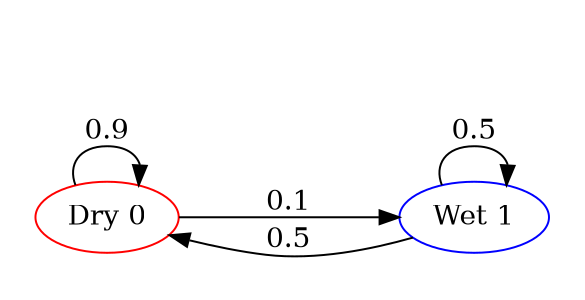digraph G {
    size="4,2"
    ratio=fill
    rankdir=LR
    0[label="Dry 0", color= red];
    1[label="Wet 1", color= blue];
    0->0 [label="0.9", color= black];
    0->1 [label="0.1", color= black];
    1->1 [label="0.5", color= black];
    1->0 [label="0.5", color= black];
}
